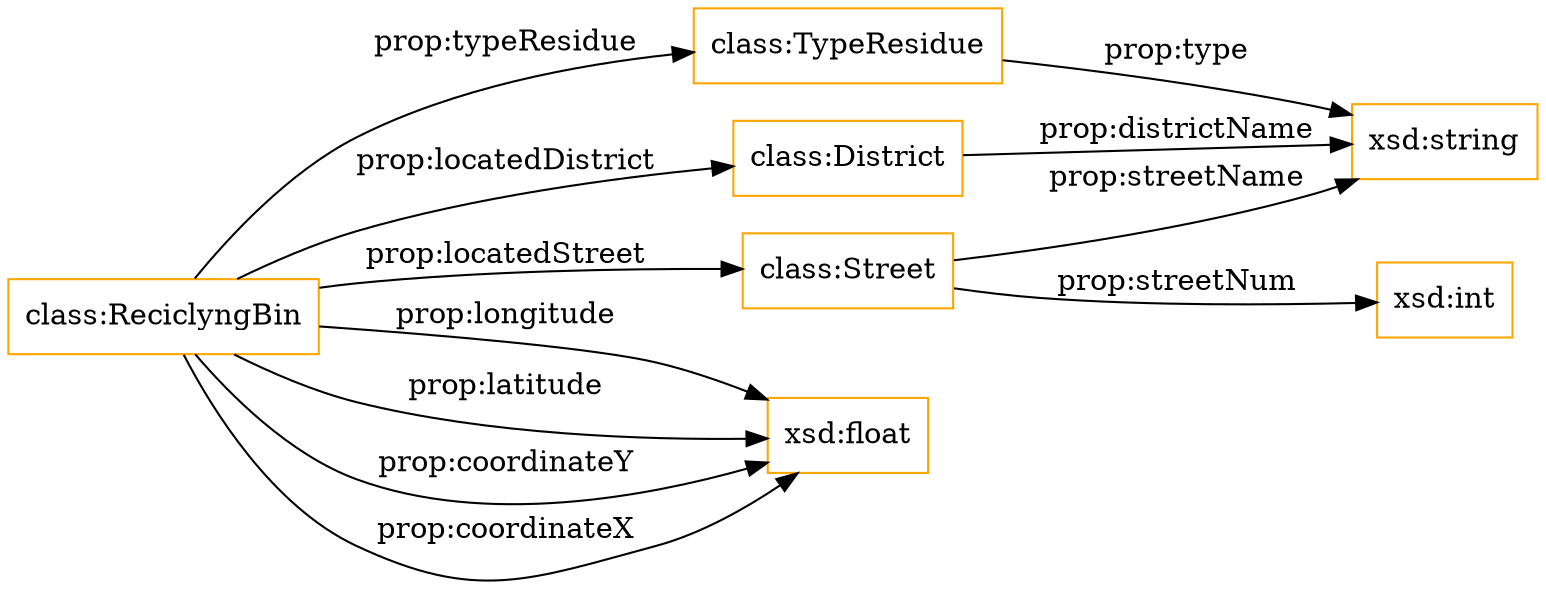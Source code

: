 digraph ar2dtool_diagram { 
rankdir=LR;
size="1501"
node [shape = rectangle, color="orange"]; "class:ReciclyngBin" "class:TypeResidue" "class:District" "class:Street" ; /*classes style*/
	"class:District" -> "xsd:string" [ label = "prop:districtName" ];
	"class:Street" -> "xsd:int" [ label = "prop:streetNum" ];
	"class:Street" -> "xsd:string" [ label = "prop:streetName" ];
	"class:TypeResidue" -> "xsd:string" [ label = "prop:type" ];
	"class:ReciclyngBin" -> "xsd:float" [ label = "prop:longitude" ];
	"class:ReciclyngBin" -> "class:TypeResidue" [ label = "prop:typeResidue" ];
	"class:ReciclyngBin" -> "xsd:float" [ label = "prop:latitude" ];
	"class:ReciclyngBin" -> "xsd:float" [ label = "prop:coordinateY" ];
	"class:ReciclyngBin" -> "class:Street" [ label = "prop:locatedStreet" ];
	"class:ReciclyngBin" -> "class:District" [ label = "prop:locatedDistrict" ];
	"class:ReciclyngBin" -> "xsd:float" [ label = "prop:coordinateX" ];

}
